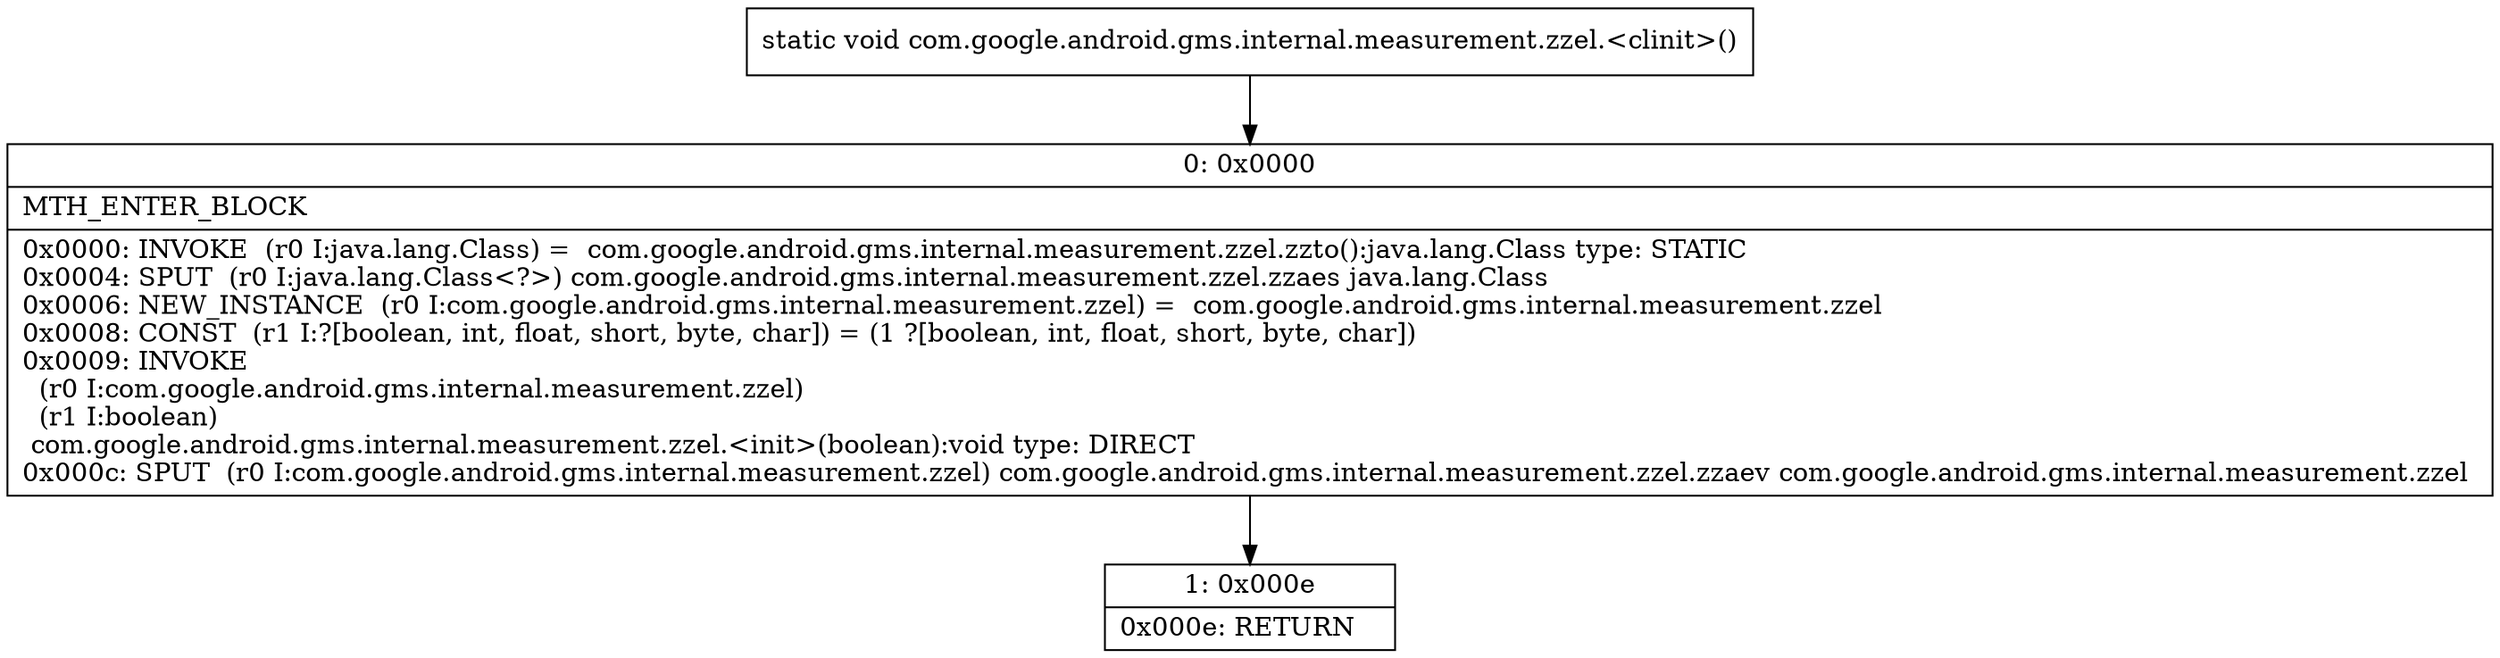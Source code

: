 digraph "CFG forcom.google.android.gms.internal.measurement.zzel.\<clinit\>()V" {
Node_0 [shape=record,label="{0\:\ 0x0000|MTH_ENTER_BLOCK\l|0x0000: INVOKE  (r0 I:java.lang.Class) =  com.google.android.gms.internal.measurement.zzel.zzto():java.lang.Class type: STATIC \l0x0004: SPUT  (r0 I:java.lang.Class\<?\>) com.google.android.gms.internal.measurement.zzel.zzaes java.lang.Class \l0x0006: NEW_INSTANCE  (r0 I:com.google.android.gms.internal.measurement.zzel) =  com.google.android.gms.internal.measurement.zzel \l0x0008: CONST  (r1 I:?[boolean, int, float, short, byte, char]) = (1 ?[boolean, int, float, short, byte, char]) \l0x0009: INVOKE  \l  (r0 I:com.google.android.gms.internal.measurement.zzel)\l  (r1 I:boolean)\l com.google.android.gms.internal.measurement.zzel.\<init\>(boolean):void type: DIRECT \l0x000c: SPUT  (r0 I:com.google.android.gms.internal.measurement.zzel) com.google.android.gms.internal.measurement.zzel.zzaev com.google.android.gms.internal.measurement.zzel \l}"];
Node_1 [shape=record,label="{1\:\ 0x000e|0x000e: RETURN   \l}"];
MethodNode[shape=record,label="{static void com.google.android.gms.internal.measurement.zzel.\<clinit\>() }"];
MethodNode -> Node_0;
Node_0 -> Node_1;
}

